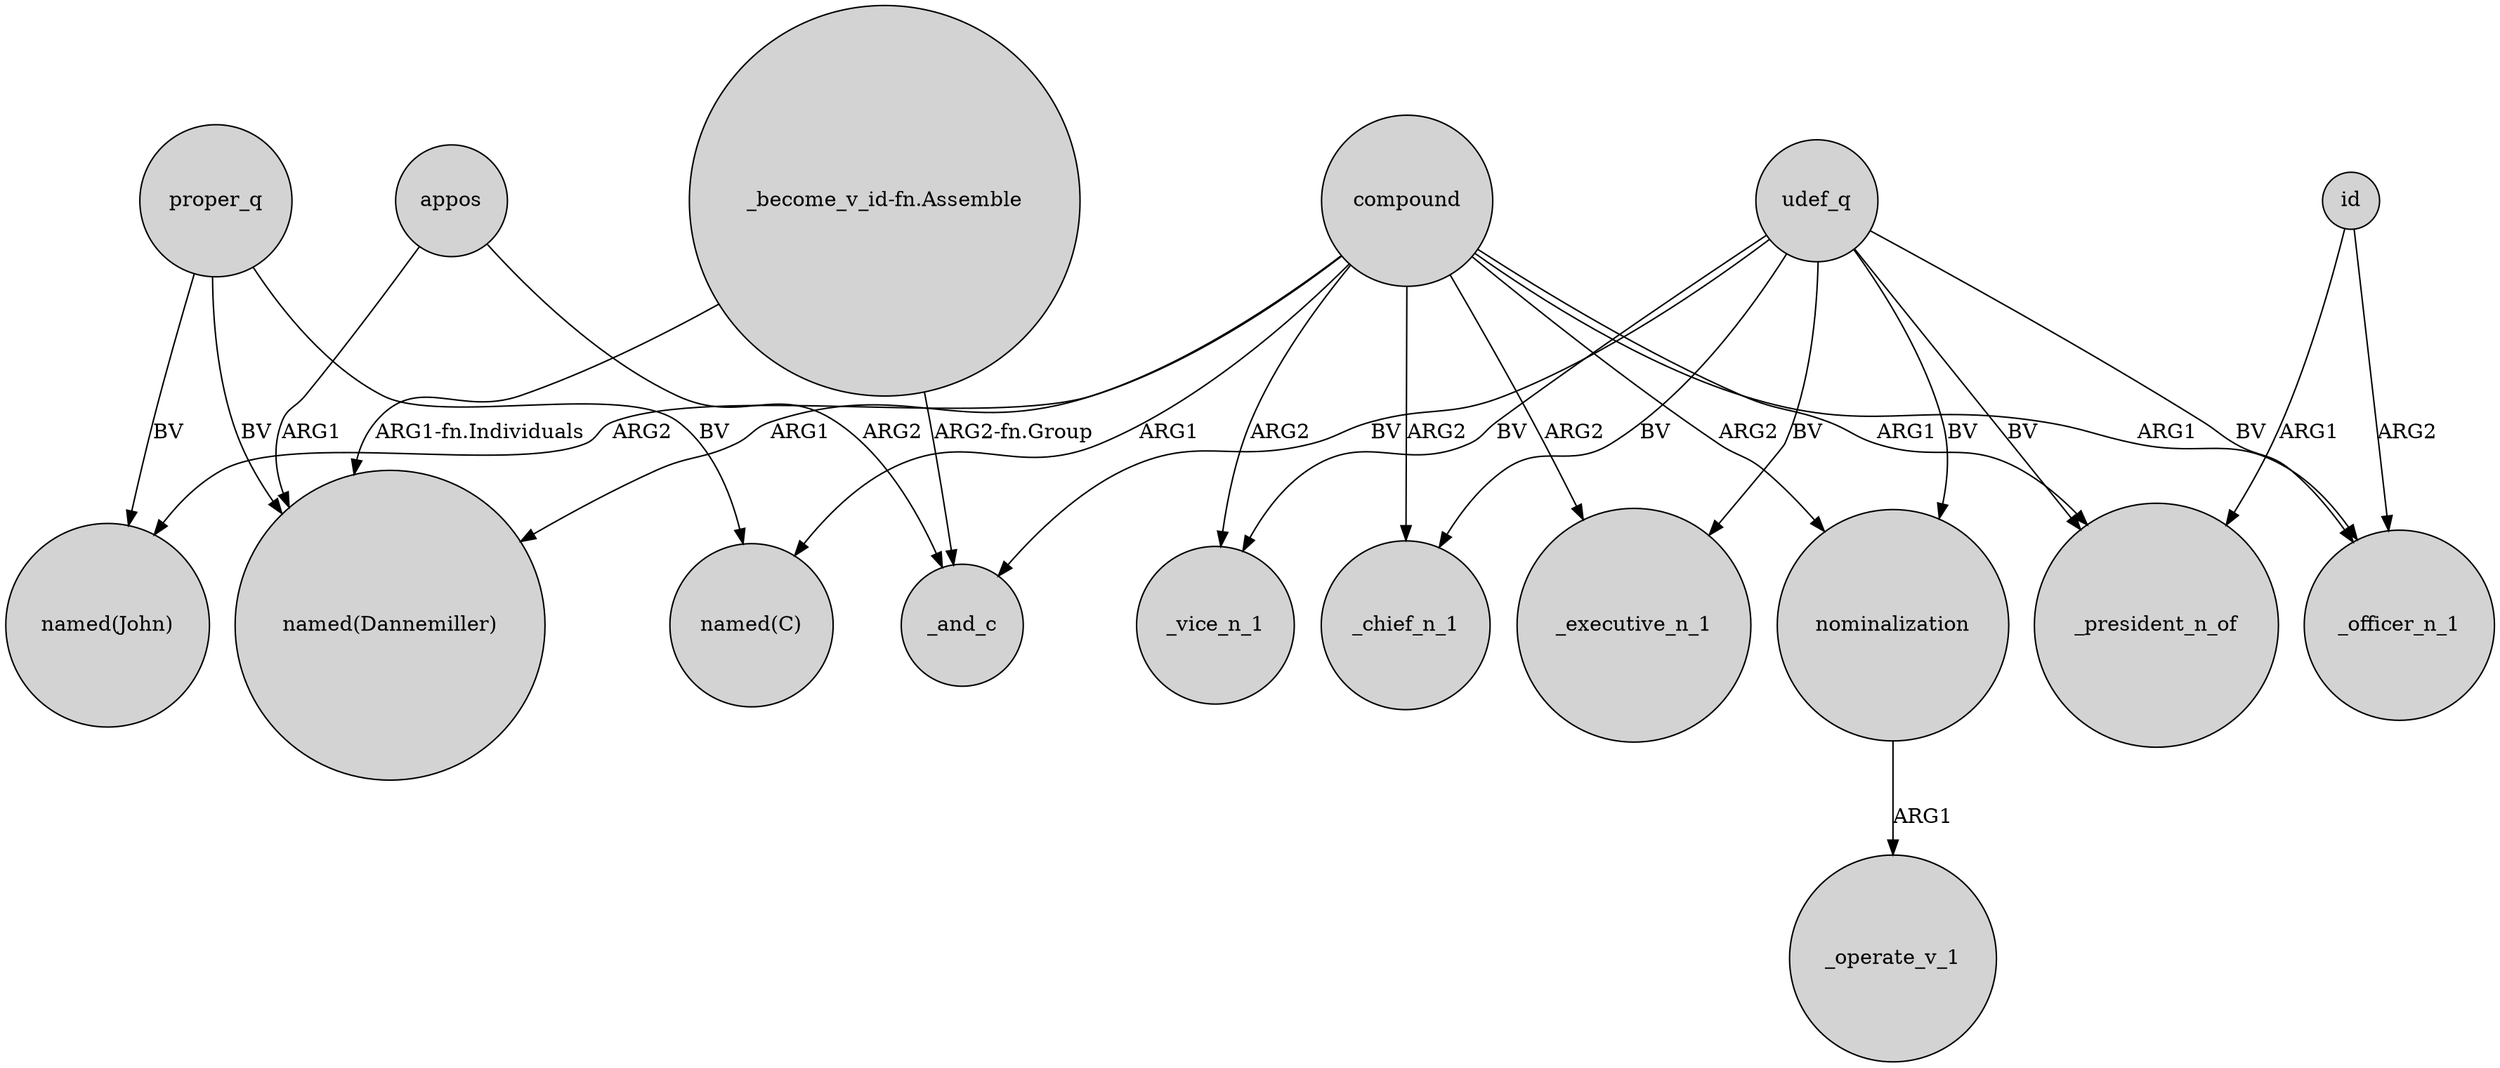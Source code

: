 digraph {
	node [shape=circle style=filled]
	proper_q -> "named(C)" [label=BV]
	compound -> _chief_n_1 [label=ARG2]
	appos -> _and_c [label=ARG2]
	"_become_v_id-fn.Assemble" -> "named(Dannemiller)" [label="ARG1-fn.Individuals"]
	udef_q -> _chief_n_1 [label=BV]
	udef_q -> nominalization [label=BV]
	nominalization -> _operate_v_1 [label=ARG1]
	udef_q -> _and_c [label=BV]
	appos -> "named(Dannemiller)" [label=ARG1]
	compound -> nominalization [label=ARG2]
	udef_q -> _executive_n_1 [label=BV]
	udef_q -> _vice_n_1 [label=BV]
	id -> _president_n_of [label=ARG1]
	compound -> "named(John)" [label=ARG2]
	proper_q -> "named(Dannemiller)" [label=BV]
	compound -> "named(Dannemiller)" [label=ARG1]
	udef_q -> _officer_n_1 [label=BV]
	compound -> _officer_n_1 [label=ARG1]
	compound -> _vice_n_1 [label=ARG2]
	compound -> _president_n_of [label=ARG1]
	"_become_v_id-fn.Assemble" -> _and_c [label="ARG2-fn.Group"]
	udef_q -> _president_n_of [label=BV]
	id -> _officer_n_1 [label=ARG2]
	compound -> _executive_n_1 [label=ARG2]
	compound -> "named(C)" [label=ARG1]
	proper_q -> "named(John)" [label=BV]
}

